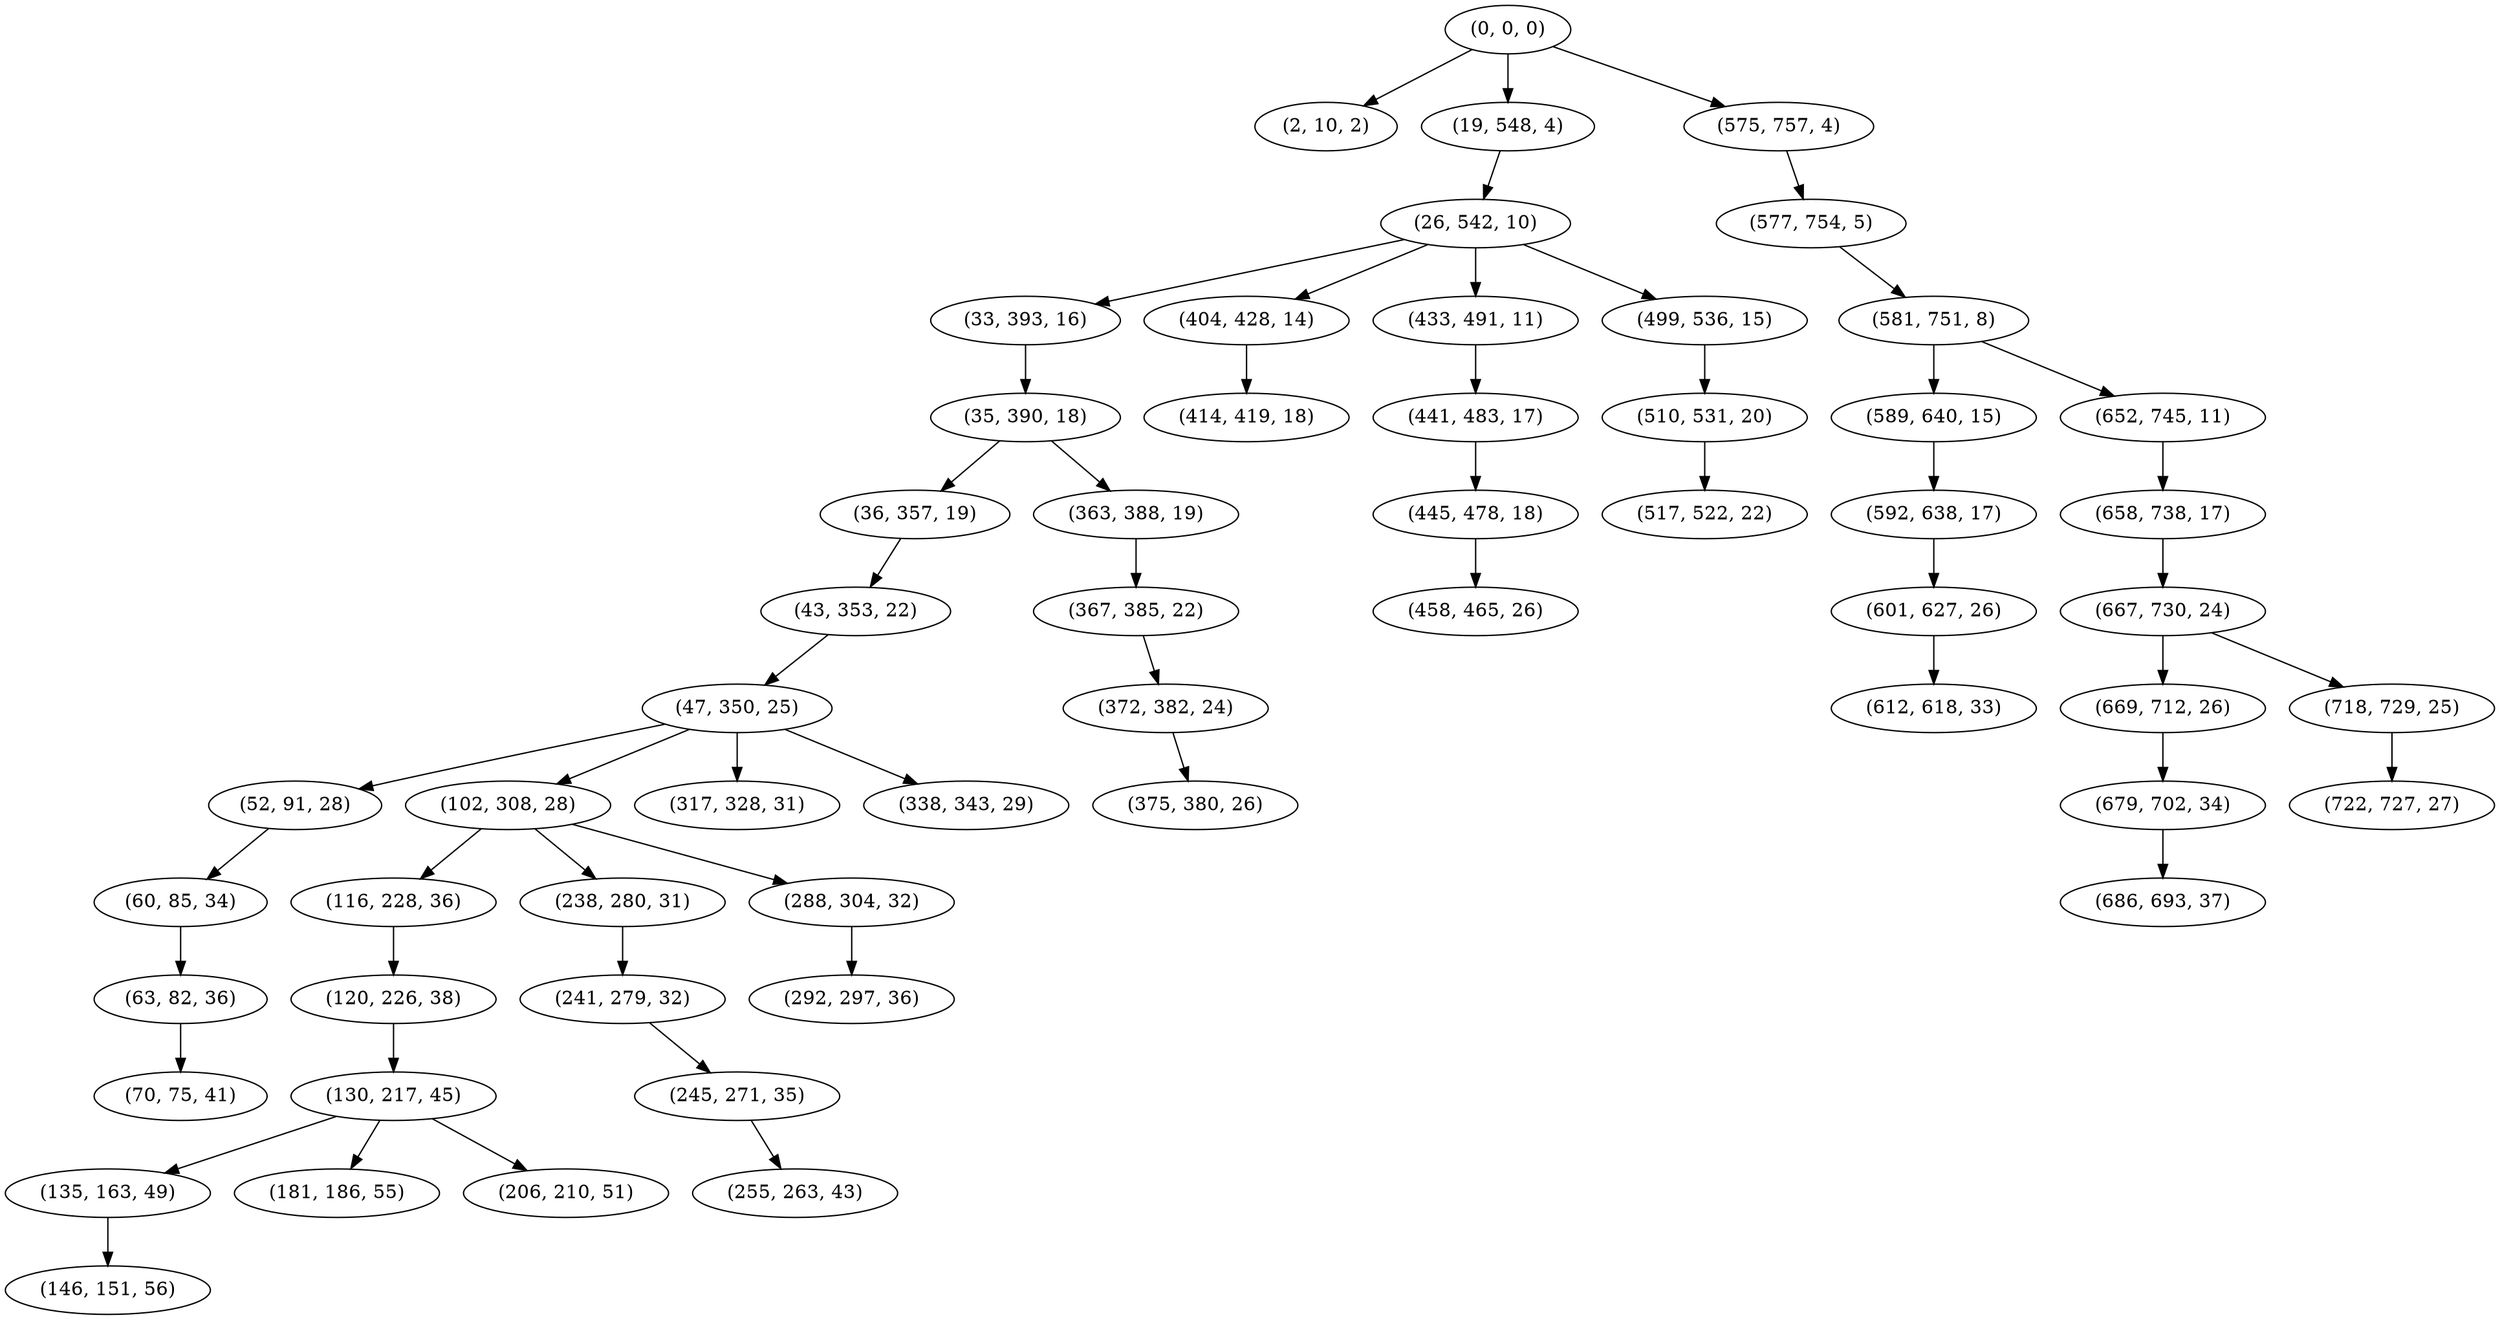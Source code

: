 digraph tree {
    "(0, 0, 0)";
    "(2, 10, 2)";
    "(19, 548, 4)";
    "(26, 542, 10)";
    "(33, 393, 16)";
    "(35, 390, 18)";
    "(36, 357, 19)";
    "(43, 353, 22)";
    "(47, 350, 25)";
    "(52, 91, 28)";
    "(60, 85, 34)";
    "(63, 82, 36)";
    "(70, 75, 41)";
    "(102, 308, 28)";
    "(116, 228, 36)";
    "(120, 226, 38)";
    "(130, 217, 45)";
    "(135, 163, 49)";
    "(146, 151, 56)";
    "(181, 186, 55)";
    "(206, 210, 51)";
    "(238, 280, 31)";
    "(241, 279, 32)";
    "(245, 271, 35)";
    "(255, 263, 43)";
    "(288, 304, 32)";
    "(292, 297, 36)";
    "(317, 328, 31)";
    "(338, 343, 29)";
    "(363, 388, 19)";
    "(367, 385, 22)";
    "(372, 382, 24)";
    "(375, 380, 26)";
    "(404, 428, 14)";
    "(414, 419, 18)";
    "(433, 491, 11)";
    "(441, 483, 17)";
    "(445, 478, 18)";
    "(458, 465, 26)";
    "(499, 536, 15)";
    "(510, 531, 20)";
    "(517, 522, 22)";
    "(575, 757, 4)";
    "(577, 754, 5)";
    "(581, 751, 8)";
    "(589, 640, 15)";
    "(592, 638, 17)";
    "(601, 627, 26)";
    "(612, 618, 33)";
    "(652, 745, 11)";
    "(658, 738, 17)";
    "(667, 730, 24)";
    "(669, 712, 26)";
    "(679, 702, 34)";
    "(686, 693, 37)";
    "(718, 729, 25)";
    "(722, 727, 27)";
    "(0, 0, 0)" -> "(2, 10, 2)";
    "(0, 0, 0)" -> "(19, 548, 4)";
    "(0, 0, 0)" -> "(575, 757, 4)";
    "(19, 548, 4)" -> "(26, 542, 10)";
    "(26, 542, 10)" -> "(33, 393, 16)";
    "(26, 542, 10)" -> "(404, 428, 14)";
    "(26, 542, 10)" -> "(433, 491, 11)";
    "(26, 542, 10)" -> "(499, 536, 15)";
    "(33, 393, 16)" -> "(35, 390, 18)";
    "(35, 390, 18)" -> "(36, 357, 19)";
    "(35, 390, 18)" -> "(363, 388, 19)";
    "(36, 357, 19)" -> "(43, 353, 22)";
    "(43, 353, 22)" -> "(47, 350, 25)";
    "(47, 350, 25)" -> "(52, 91, 28)";
    "(47, 350, 25)" -> "(102, 308, 28)";
    "(47, 350, 25)" -> "(317, 328, 31)";
    "(47, 350, 25)" -> "(338, 343, 29)";
    "(52, 91, 28)" -> "(60, 85, 34)";
    "(60, 85, 34)" -> "(63, 82, 36)";
    "(63, 82, 36)" -> "(70, 75, 41)";
    "(102, 308, 28)" -> "(116, 228, 36)";
    "(102, 308, 28)" -> "(238, 280, 31)";
    "(102, 308, 28)" -> "(288, 304, 32)";
    "(116, 228, 36)" -> "(120, 226, 38)";
    "(120, 226, 38)" -> "(130, 217, 45)";
    "(130, 217, 45)" -> "(135, 163, 49)";
    "(130, 217, 45)" -> "(181, 186, 55)";
    "(130, 217, 45)" -> "(206, 210, 51)";
    "(135, 163, 49)" -> "(146, 151, 56)";
    "(238, 280, 31)" -> "(241, 279, 32)";
    "(241, 279, 32)" -> "(245, 271, 35)";
    "(245, 271, 35)" -> "(255, 263, 43)";
    "(288, 304, 32)" -> "(292, 297, 36)";
    "(363, 388, 19)" -> "(367, 385, 22)";
    "(367, 385, 22)" -> "(372, 382, 24)";
    "(372, 382, 24)" -> "(375, 380, 26)";
    "(404, 428, 14)" -> "(414, 419, 18)";
    "(433, 491, 11)" -> "(441, 483, 17)";
    "(441, 483, 17)" -> "(445, 478, 18)";
    "(445, 478, 18)" -> "(458, 465, 26)";
    "(499, 536, 15)" -> "(510, 531, 20)";
    "(510, 531, 20)" -> "(517, 522, 22)";
    "(575, 757, 4)" -> "(577, 754, 5)";
    "(577, 754, 5)" -> "(581, 751, 8)";
    "(581, 751, 8)" -> "(589, 640, 15)";
    "(581, 751, 8)" -> "(652, 745, 11)";
    "(589, 640, 15)" -> "(592, 638, 17)";
    "(592, 638, 17)" -> "(601, 627, 26)";
    "(601, 627, 26)" -> "(612, 618, 33)";
    "(652, 745, 11)" -> "(658, 738, 17)";
    "(658, 738, 17)" -> "(667, 730, 24)";
    "(667, 730, 24)" -> "(669, 712, 26)";
    "(667, 730, 24)" -> "(718, 729, 25)";
    "(669, 712, 26)" -> "(679, 702, 34)";
    "(679, 702, 34)" -> "(686, 693, 37)";
    "(718, 729, 25)" -> "(722, 727, 27)";
}
